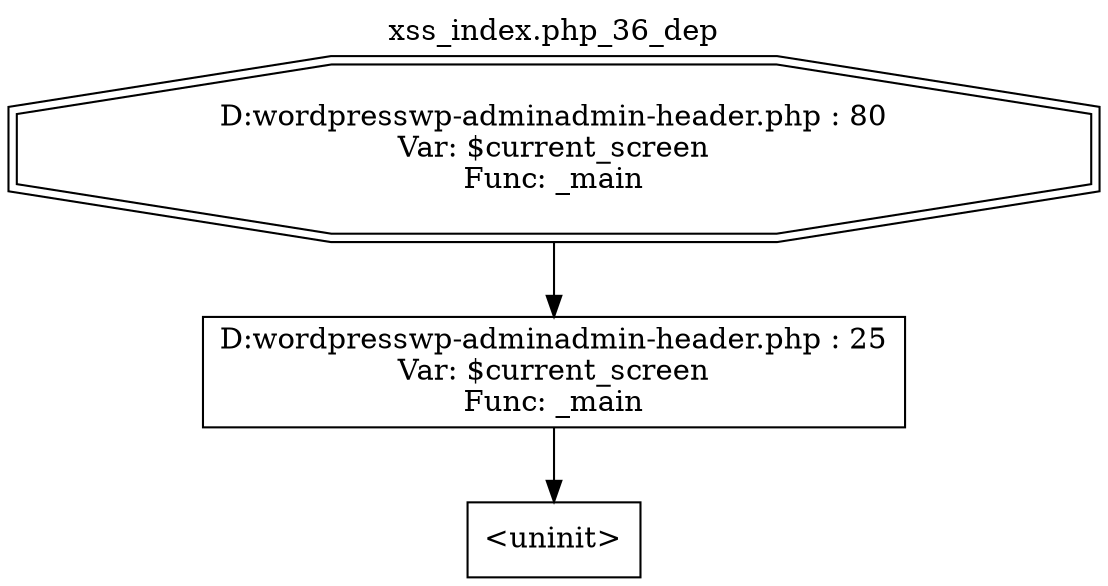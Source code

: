 digraph cfg {
  label="xss_index.php_36_dep";
  labelloc=t;
  n1 [shape=doubleoctagon, label="D:\wordpress\wp-admin\admin-header.php : 80\nVar: $current_screen\nFunc: _main\n"];
  n2 [shape=box, label="D:\wordpress\wp-admin\admin-header.php : 25\nVar: $current_screen\nFunc: _main\n"];
  n3 [shape=box, label="<uninit>"];
  n2 -> n3;
  n1 -> n2;
}

